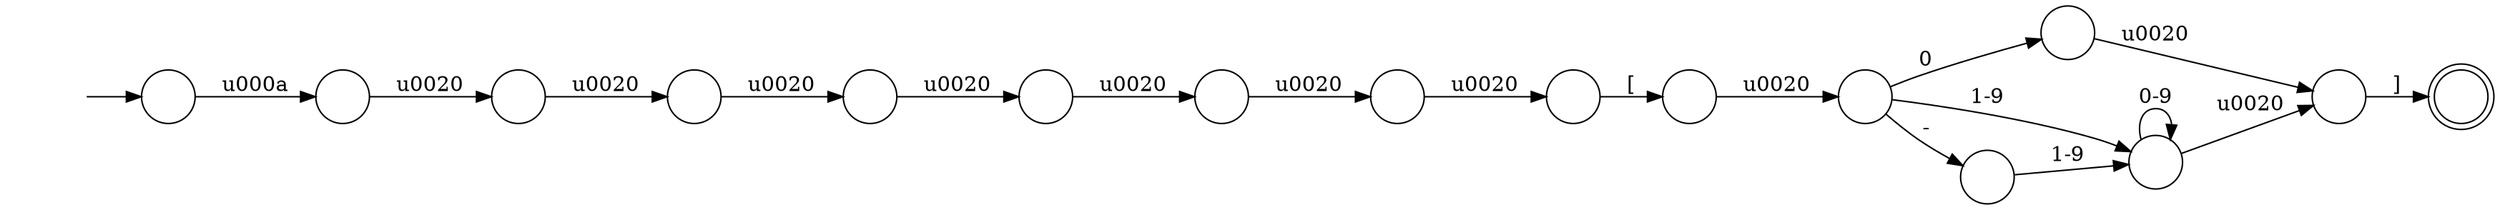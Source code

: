 digraph Automaton {
  rankdir = LR;
  0 [shape=circle,label=""];
  0 -> 1 [label="\u0020"]
  1 [shape=circle,label=""];
  1 -> 4 [label="\u0020"]
  2 [shape=circle,label=""];
  2 -> 14 [label="\u0020"]
  3 [shape=circle,label=""];
  3 -> 3 [label="0-9"]
  3 -> 14 [label="\u0020"]
  4 [shape=circle,label=""];
  4 -> 15 [label="\u0020"]
  5 [shape=circle,label=""];
  5 -> 3 [label="1-9"]
  6 [shape=circle,label=""];
  6 -> 7 [label="["]
  7 [shape=circle,label=""];
  7 -> 11 [label="\u0020"]
  8 [shape=circle,label=""];
  initial [shape=plaintext,label=""];
  initial -> 8
  8 -> 12 [label="\u000a"]
  9 [shape=circle,label=""];
  9 -> 10 [label="\u0020"]
  10 [shape=circle,label=""];
  10 -> 0 [label="\u0020"]
  11 [shape=circle,label=""];
  11 -> 5 [label="-"]
  11 -> 2 [label="0"]
  11 -> 3 [label="1-9"]
  12 [shape=circle,label=""];
  12 -> 9 [label="\u0020"]
  13 [shape=doublecircle,label=""];
  14 [shape=circle,label=""];
  14 -> 13 [label="]"]
  15 [shape=circle,label=""];
  15 -> 6 [label="\u0020"]
}

